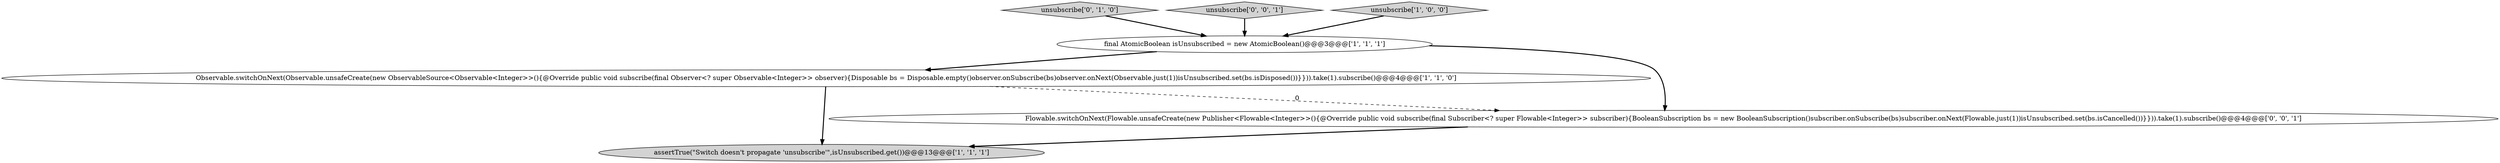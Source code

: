 digraph {
4 [style = filled, label = "unsubscribe['0', '1', '0']", fillcolor = lightgray, shape = diamond image = "AAA0AAABBB2BBB"];
0 [style = filled, label = "Observable.switchOnNext(Observable.unsafeCreate(new ObservableSource<Observable<Integer>>(){@Override public void subscribe(final Observer<? super Observable<Integer>> observer){Disposable bs = Disposable.empty()observer.onSubscribe(bs)observer.onNext(Observable.just(1))isUnsubscribed.set(bs.isDisposed())}})).take(1).subscribe()@@@4@@@['1', '1', '0']", fillcolor = white, shape = ellipse image = "AAA0AAABBB1BBB"];
6 [style = filled, label = "unsubscribe['0', '0', '1']", fillcolor = lightgray, shape = diamond image = "AAA0AAABBB3BBB"];
3 [style = filled, label = "unsubscribe['1', '0', '0']", fillcolor = lightgray, shape = diamond image = "AAA0AAABBB1BBB"];
1 [style = filled, label = "final AtomicBoolean isUnsubscribed = new AtomicBoolean()@@@3@@@['1', '1', '1']", fillcolor = white, shape = ellipse image = "AAA0AAABBB1BBB"];
5 [style = filled, label = "Flowable.switchOnNext(Flowable.unsafeCreate(new Publisher<Flowable<Integer>>(){@Override public void subscribe(final Subscriber<? super Flowable<Integer>> subscriber){BooleanSubscription bs = new BooleanSubscription()subscriber.onSubscribe(bs)subscriber.onNext(Flowable.just(1))isUnsubscribed.set(bs.isCancelled())}})).take(1).subscribe()@@@4@@@['0', '0', '1']", fillcolor = white, shape = ellipse image = "AAA0AAABBB3BBB"];
2 [style = filled, label = "assertTrue(\"Switch doesn't propagate 'unsubscribe'\",isUnsubscribed.get())@@@13@@@['1', '1', '1']", fillcolor = lightgray, shape = ellipse image = "AAA0AAABBB1BBB"];
5->2 [style = bold, label=""];
3->1 [style = bold, label=""];
0->2 [style = bold, label=""];
6->1 [style = bold, label=""];
0->5 [style = dashed, label="0"];
4->1 [style = bold, label=""];
1->0 [style = bold, label=""];
1->5 [style = bold, label=""];
}
